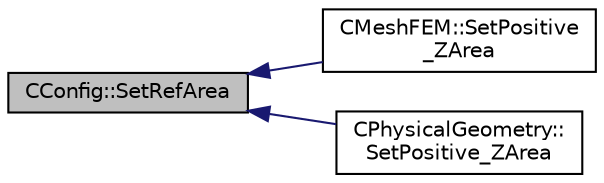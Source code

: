 digraph "CConfig::SetRefArea"
{
  edge [fontname="Helvetica",fontsize="10",labelfontname="Helvetica",labelfontsize="10"];
  node [fontname="Helvetica",fontsize="10",shape=record];
  rankdir="LR";
  Node15343 [label="CConfig::SetRefArea",height=0.2,width=0.4,color="black", fillcolor="grey75", style="filled", fontcolor="black"];
  Node15343 -> Node15344 [dir="back",color="midnightblue",fontsize="10",style="solid",fontname="Helvetica"];
  Node15344 [label="CMeshFEM::SetPositive\l_ZArea",height=0.2,width=0.4,color="black", fillcolor="white", style="filled",URL="$class_c_mesh_f_e_m.html#a59652a2dfd0870ce5369105d8128ed64",tooltip="Compute surface area (positive z-direction) for force coefficient non-dimensionalization. "];
  Node15343 -> Node15345 [dir="back",color="midnightblue",fontsize="10",style="solid",fontname="Helvetica"];
  Node15345 [label="CPhysicalGeometry::\lSetPositive_ZArea",height=0.2,width=0.4,color="black", fillcolor="white", style="filled",URL="$class_c_physical_geometry.html#a6ac2969bf1a5e1fcc062ea00217c5982",tooltip="Compute surface area (positive z-direction) for force coefficient non-dimensionalization. "];
}
